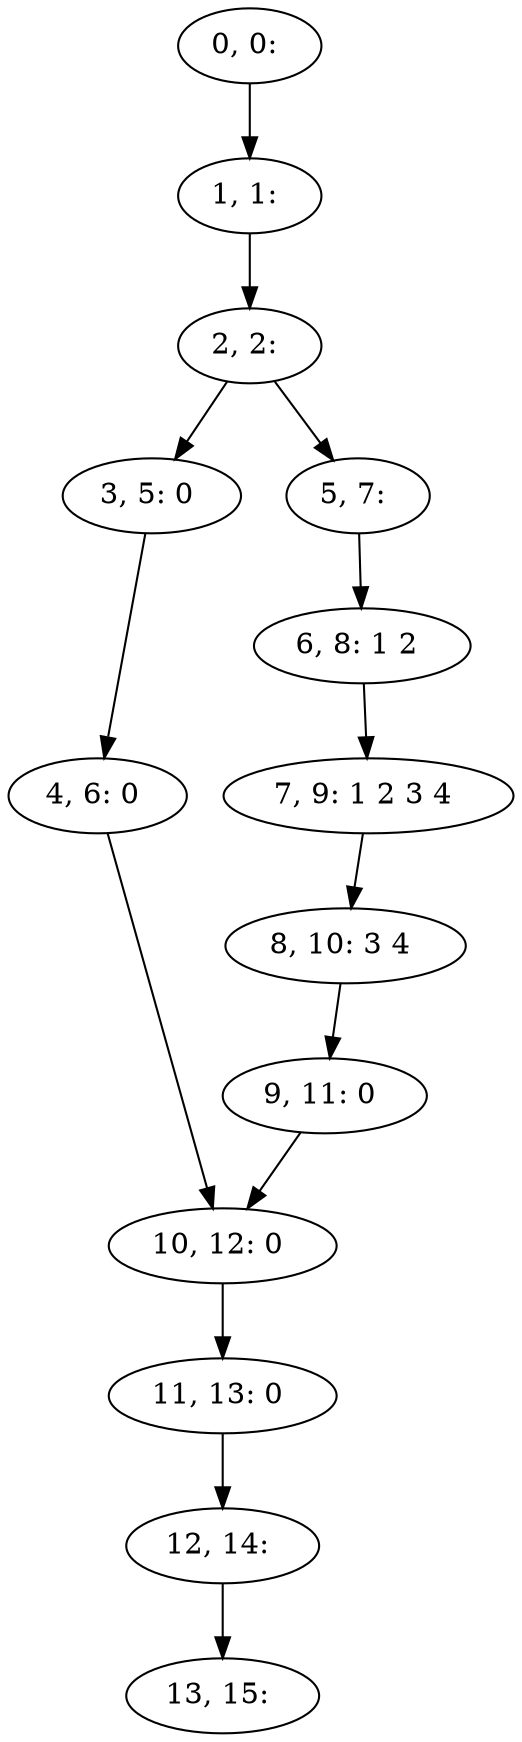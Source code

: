 digraph G {
0[label="0, 0: "];
1[label="1, 1: "];
2[label="2, 2: "];
3[label="3, 5: 0 "];
4[label="4, 6: 0 "];
5[label="5, 7: "];
6[label="6, 8: 1 2 "];
7[label="7, 9: 1 2 3 4 "];
8[label="8, 10: 3 4 "];
9[label="9, 11: 0 "];
10[label="10, 12: 0 "];
11[label="11, 13: 0 "];
12[label="12, 14: "];
13[label="13, 15: "];
0->1 ;
1->2 ;
2->3 ;
2->5 ;
3->4 ;
4->10 ;
5->6 ;
6->7 ;
7->8 ;
8->9 ;
9->10 ;
10->11 ;
11->12 ;
12->13 ;
}
